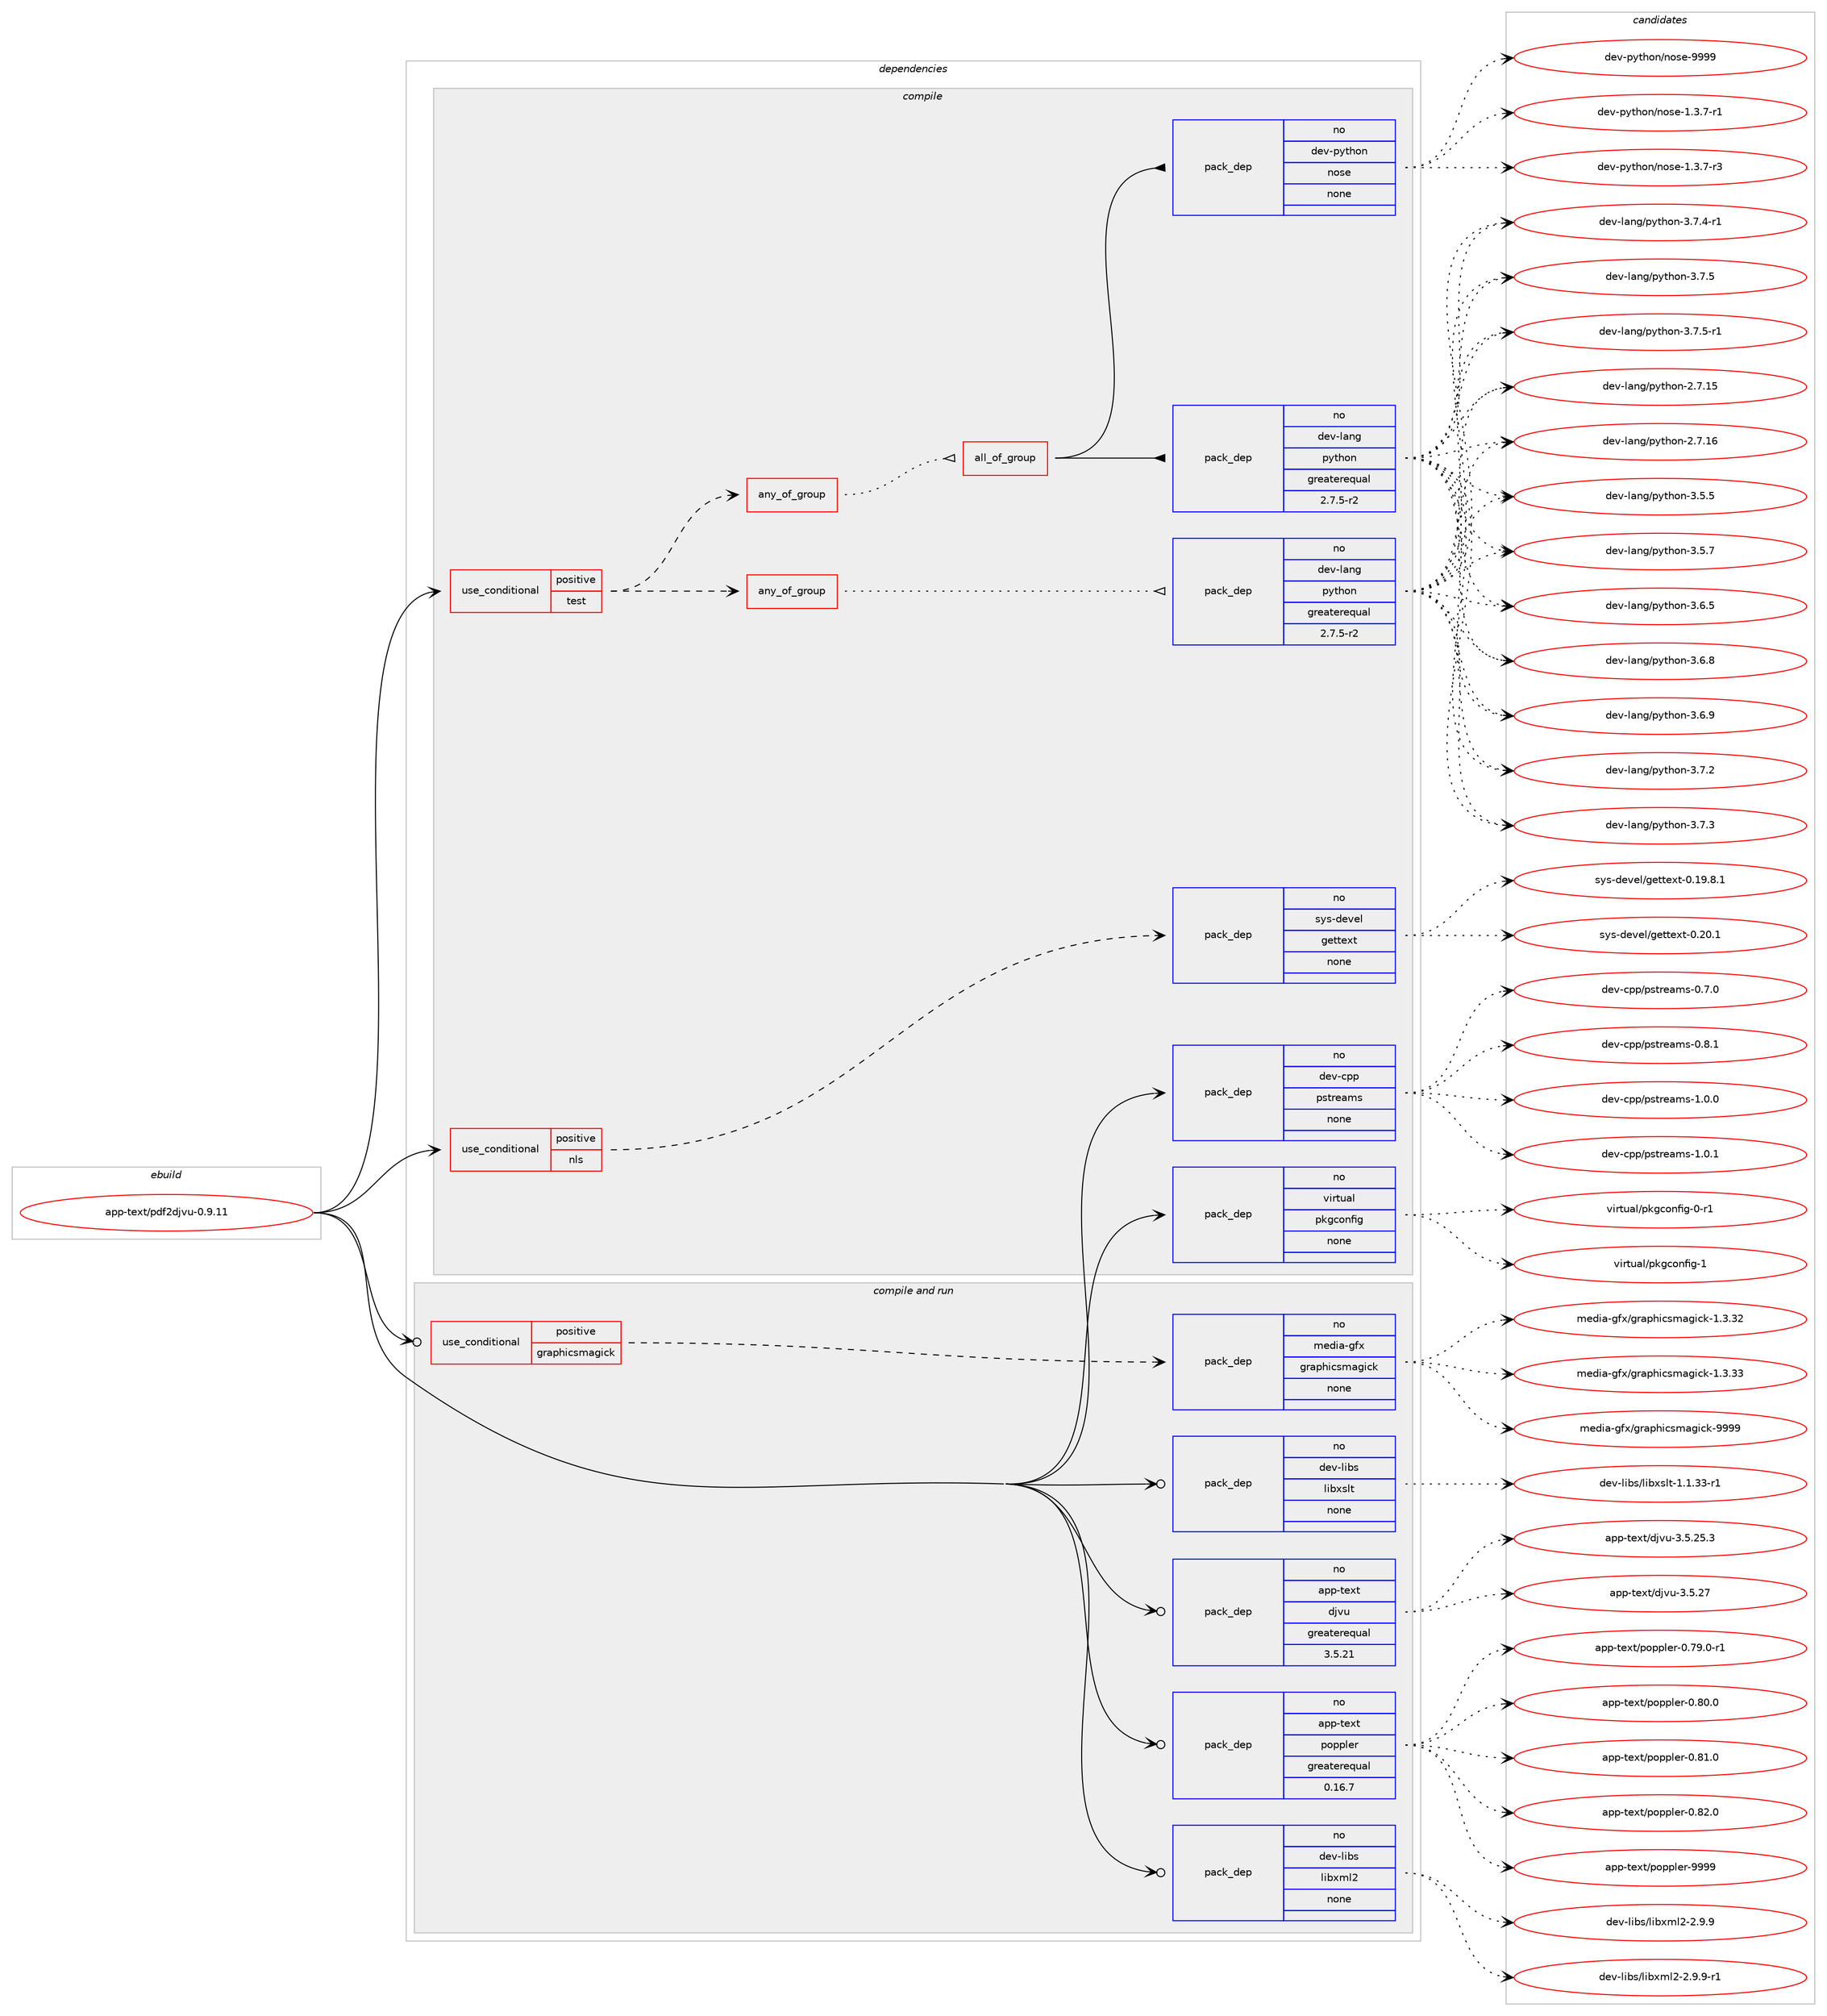 digraph prolog {

# *************
# Graph options
# *************

newrank=true;
concentrate=true;
compound=true;
graph [rankdir=LR,fontname=Helvetica,fontsize=10,ranksep=1.5];#, ranksep=2.5, nodesep=0.2];
edge  [arrowhead=vee];
node  [fontname=Helvetica,fontsize=10];

# **********
# The ebuild
# **********

subgraph cluster_leftcol {
color=gray;
rank=same;
label=<<i>ebuild</i>>;
id [label="app-text/pdf2djvu-0.9.11", color=red, width=4, href="../app-text/pdf2djvu-0.9.11.svg"];
}

# ****************
# The dependencies
# ****************

subgraph cluster_midcol {
color=gray;
label=<<i>dependencies</i>>;
subgraph cluster_compile {
fillcolor="#eeeeee";
style=filled;
label=<<i>compile</i>>;
subgraph cond121641 {
dependency511012 [label=<<TABLE BORDER="0" CELLBORDER="1" CELLSPACING="0" CELLPADDING="4"><TR><TD ROWSPAN="3" CELLPADDING="10">use_conditional</TD></TR><TR><TD>positive</TD></TR><TR><TD>nls</TD></TR></TABLE>>, shape=none, color=red];
subgraph pack380116 {
dependency511013 [label=<<TABLE BORDER="0" CELLBORDER="1" CELLSPACING="0" CELLPADDING="4" WIDTH="220"><TR><TD ROWSPAN="6" CELLPADDING="30">pack_dep</TD></TR><TR><TD WIDTH="110">no</TD></TR><TR><TD>sys-devel</TD></TR><TR><TD>gettext</TD></TR><TR><TD>none</TD></TR><TR><TD></TD></TR></TABLE>>, shape=none, color=blue];
}
dependency511012:e -> dependency511013:w [weight=20,style="dashed",arrowhead="vee"];
}
id:e -> dependency511012:w [weight=20,style="solid",arrowhead="vee"];
subgraph cond121642 {
dependency511014 [label=<<TABLE BORDER="0" CELLBORDER="1" CELLSPACING="0" CELLPADDING="4"><TR><TD ROWSPAN="3" CELLPADDING="10">use_conditional</TD></TR><TR><TD>positive</TD></TR><TR><TD>test</TD></TR></TABLE>>, shape=none, color=red];
subgraph any8931 {
dependency511015 [label=<<TABLE BORDER="0" CELLBORDER="1" CELLSPACING="0" CELLPADDING="4"><TR><TD CELLPADDING="10">any_of_group</TD></TR></TABLE>>, shape=none, color=red];subgraph pack380117 {
dependency511016 [label=<<TABLE BORDER="0" CELLBORDER="1" CELLSPACING="0" CELLPADDING="4" WIDTH="220"><TR><TD ROWSPAN="6" CELLPADDING="30">pack_dep</TD></TR><TR><TD WIDTH="110">no</TD></TR><TR><TD>dev-lang</TD></TR><TR><TD>python</TD></TR><TR><TD>greaterequal</TD></TR><TR><TD>2.7.5-r2</TD></TR></TABLE>>, shape=none, color=blue];
}
dependency511015:e -> dependency511016:w [weight=20,style="dotted",arrowhead="oinv"];
}
dependency511014:e -> dependency511015:w [weight=20,style="dashed",arrowhead="vee"];
subgraph any8932 {
dependency511017 [label=<<TABLE BORDER="0" CELLBORDER="1" CELLSPACING="0" CELLPADDING="4"><TR><TD CELLPADDING="10">any_of_group</TD></TR></TABLE>>, shape=none, color=red];subgraph all327 {
dependency511018 [label=<<TABLE BORDER="0" CELLBORDER="1" CELLSPACING="0" CELLPADDING="4"><TR><TD CELLPADDING="10">all_of_group</TD></TR></TABLE>>, shape=none, color=red];subgraph pack380118 {
dependency511019 [label=<<TABLE BORDER="0" CELLBORDER="1" CELLSPACING="0" CELLPADDING="4" WIDTH="220"><TR><TD ROWSPAN="6" CELLPADDING="30">pack_dep</TD></TR><TR><TD WIDTH="110">no</TD></TR><TR><TD>dev-lang</TD></TR><TR><TD>python</TD></TR><TR><TD>greaterequal</TD></TR><TR><TD>2.7.5-r2</TD></TR></TABLE>>, shape=none, color=blue];
}
dependency511018:e -> dependency511019:w [weight=20,style="solid",arrowhead="inv"];
subgraph pack380119 {
dependency511020 [label=<<TABLE BORDER="0" CELLBORDER="1" CELLSPACING="0" CELLPADDING="4" WIDTH="220"><TR><TD ROWSPAN="6" CELLPADDING="30">pack_dep</TD></TR><TR><TD WIDTH="110">no</TD></TR><TR><TD>dev-python</TD></TR><TR><TD>nose</TD></TR><TR><TD>none</TD></TR><TR><TD></TD></TR></TABLE>>, shape=none, color=blue];
}
dependency511018:e -> dependency511020:w [weight=20,style="solid",arrowhead="inv"];
}
dependency511017:e -> dependency511018:w [weight=20,style="dotted",arrowhead="oinv"];
}
dependency511014:e -> dependency511017:w [weight=20,style="dashed",arrowhead="vee"];
}
id:e -> dependency511014:w [weight=20,style="solid",arrowhead="vee"];
subgraph pack380120 {
dependency511021 [label=<<TABLE BORDER="0" CELLBORDER="1" CELLSPACING="0" CELLPADDING="4" WIDTH="220"><TR><TD ROWSPAN="6" CELLPADDING="30">pack_dep</TD></TR><TR><TD WIDTH="110">no</TD></TR><TR><TD>dev-cpp</TD></TR><TR><TD>pstreams</TD></TR><TR><TD>none</TD></TR><TR><TD></TD></TR></TABLE>>, shape=none, color=blue];
}
id:e -> dependency511021:w [weight=20,style="solid",arrowhead="vee"];
subgraph pack380121 {
dependency511022 [label=<<TABLE BORDER="0" CELLBORDER="1" CELLSPACING="0" CELLPADDING="4" WIDTH="220"><TR><TD ROWSPAN="6" CELLPADDING="30">pack_dep</TD></TR><TR><TD WIDTH="110">no</TD></TR><TR><TD>virtual</TD></TR><TR><TD>pkgconfig</TD></TR><TR><TD>none</TD></TR><TR><TD></TD></TR></TABLE>>, shape=none, color=blue];
}
id:e -> dependency511022:w [weight=20,style="solid",arrowhead="vee"];
}
subgraph cluster_compileandrun {
fillcolor="#eeeeee";
style=filled;
label=<<i>compile and run</i>>;
subgraph cond121643 {
dependency511023 [label=<<TABLE BORDER="0" CELLBORDER="1" CELLSPACING="0" CELLPADDING="4"><TR><TD ROWSPAN="3" CELLPADDING="10">use_conditional</TD></TR><TR><TD>positive</TD></TR><TR><TD>graphicsmagick</TD></TR></TABLE>>, shape=none, color=red];
subgraph pack380122 {
dependency511024 [label=<<TABLE BORDER="0" CELLBORDER="1" CELLSPACING="0" CELLPADDING="4" WIDTH="220"><TR><TD ROWSPAN="6" CELLPADDING="30">pack_dep</TD></TR><TR><TD WIDTH="110">no</TD></TR><TR><TD>media-gfx</TD></TR><TR><TD>graphicsmagick</TD></TR><TR><TD>none</TD></TR><TR><TD></TD></TR></TABLE>>, shape=none, color=blue];
}
dependency511023:e -> dependency511024:w [weight=20,style="dashed",arrowhead="vee"];
}
id:e -> dependency511023:w [weight=20,style="solid",arrowhead="odotvee"];
subgraph pack380123 {
dependency511025 [label=<<TABLE BORDER="0" CELLBORDER="1" CELLSPACING="0" CELLPADDING="4" WIDTH="220"><TR><TD ROWSPAN="6" CELLPADDING="30">pack_dep</TD></TR><TR><TD WIDTH="110">no</TD></TR><TR><TD>app-text</TD></TR><TR><TD>djvu</TD></TR><TR><TD>greaterequal</TD></TR><TR><TD>3.5.21</TD></TR></TABLE>>, shape=none, color=blue];
}
id:e -> dependency511025:w [weight=20,style="solid",arrowhead="odotvee"];
subgraph pack380124 {
dependency511026 [label=<<TABLE BORDER="0" CELLBORDER="1" CELLSPACING="0" CELLPADDING="4" WIDTH="220"><TR><TD ROWSPAN="6" CELLPADDING="30">pack_dep</TD></TR><TR><TD WIDTH="110">no</TD></TR><TR><TD>app-text</TD></TR><TR><TD>poppler</TD></TR><TR><TD>greaterequal</TD></TR><TR><TD>0.16.7</TD></TR></TABLE>>, shape=none, color=blue];
}
id:e -> dependency511026:w [weight=20,style="solid",arrowhead="odotvee"];
subgraph pack380125 {
dependency511027 [label=<<TABLE BORDER="0" CELLBORDER="1" CELLSPACING="0" CELLPADDING="4" WIDTH="220"><TR><TD ROWSPAN="6" CELLPADDING="30">pack_dep</TD></TR><TR><TD WIDTH="110">no</TD></TR><TR><TD>dev-libs</TD></TR><TR><TD>libxml2</TD></TR><TR><TD>none</TD></TR><TR><TD></TD></TR></TABLE>>, shape=none, color=blue];
}
id:e -> dependency511027:w [weight=20,style="solid",arrowhead="odotvee"];
subgraph pack380126 {
dependency511028 [label=<<TABLE BORDER="0" CELLBORDER="1" CELLSPACING="0" CELLPADDING="4" WIDTH="220"><TR><TD ROWSPAN="6" CELLPADDING="30">pack_dep</TD></TR><TR><TD WIDTH="110">no</TD></TR><TR><TD>dev-libs</TD></TR><TR><TD>libxslt</TD></TR><TR><TD>none</TD></TR><TR><TD></TD></TR></TABLE>>, shape=none, color=blue];
}
id:e -> dependency511028:w [weight=20,style="solid",arrowhead="odotvee"];
}
subgraph cluster_run {
fillcolor="#eeeeee";
style=filled;
label=<<i>run</i>>;
}
}

# **************
# The candidates
# **************

subgraph cluster_choices {
rank=same;
color=gray;
label=<<i>candidates</i>>;

subgraph choice380116 {
color=black;
nodesep=1;
choice1151211154510010111810110847103101116116101120116454846495746564649 [label="sys-devel/gettext-0.19.8.1", color=red, width=4,href="../sys-devel/gettext-0.19.8.1.svg"];
choice115121115451001011181011084710310111611610112011645484650484649 [label="sys-devel/gettext-0.20.1", color=red, width=4,href="../sys-devel/gettext-0.20.1.svg"];
dependency511013:e -> choice1151211154510010111810110847103101116116101120116454846495746564649:w [style=dotted,weight="100"];
dependency511013:e -> choice115121115451001011181011084710310111611610112011645484650484649:w [style=dotted,weight="100"];
}
subgraph choice380117 {
color=black;
nodesep=1;
choice10010111845108971101034711212111610411111045504655464953 [label="dev-lang/python-2.7.15", color=red, width=4,href="../dev-lang/python-2.7.15.svg"];
choice10010111845108971101034711212111610411111045504655464954 [label="dev-lang/python-2.7.16", color=red, width=4,href="../dev-lang/python-2.7.16.svg"];
choice100101118451089711010347112121116104111110455146534653 [label="dev-lang/python-3.5.5", color=red, width=4,href="../dev-lang/python-3.5.5.svg"];
choice100101118451089711010347112121116104111110455146534655 [label="dev-lang/python-3.5.7", color=red, width=4,href="../dev-lang/python-3.5.7.svg"];
choice100101118451089711010347112121116104111110455146544653 [label="dev-lang/python-3.6.5", color=red, width=4,href="../dev-lang/python-3.6.5.svg"];
choice100101118451089711010347112121116104111110455146544656 [label="dev-lang/python-3.6.8", color=red, width=4,href="../dev-lang/python-3.6.8.svg"];
choice100101118451089711010347112121116104111110455146544657 [label="dev-lang/python-3.6.9", color=red, width=4,href="../dev-lang/python-3.6.9.svg"];
choice100101118451089711010347112121116104111110455146554650 [label="dev-lang/python-3.7.2", color=red, width=4,href="../dev-lang/python-3.7.2.svg"];
choice100101118451089711010347112121116104111110455146554651 [label="dev-lang/python-3.7.3", color=red, width=4,href="../dev-lang/python-3.7.3.svg"];
choice1001011184510897110103471121211161041111104551465546524511449 [label="dev-lang/python-3.7.4-r1", color=red, width=4,href="../dev-lang/python-3.7.4-r1.svg"];
choice100101118451089711010347112121116104111110455146554653 [label="dev-lang/python-3.7.5", color=red, width=4,href="../dev-lang/python-3.7.5.svg"];
choice1001011184510897110103471121211161041111104551465546534511449 [label="dev-lang/python-3.7.5-r1", color=red, width=4,href="../dev-lang/python-3.7.5-r1.svg"];
dependency511016:e -> choice10010111845108971101034711212111610411111045504655464953:w [style=dotted,weight="100"];
dependency511016:e -> choice10010111845108971101034711212111610411111045504655464954:w [style=dotted,weight="100"];
dependency511016:e -> choice100101118451089711010347112121116104111110455146534653:w [style=dotted,weight="100"];
dependency511016:e -> choice100101118451089711010347112121116104111110455146534655:w [style=dotted,weight="100"];
dependency511016:e -> choice100101118451089711010347112121116104111110455146544653:w [style=dotted,weight="100"];
dependency511016:e -> choice100101118451089711010347112121116104111110455146544656:w [style=dotted,weight="100"];
dependency511016:e -> choice100101118451089711010347112121116104111110455146544657:w [style=dotted,weight="100"];
dependency511016:e -> choice100101118451089711010347112121116104111110455146554650:w [style=dotted,weight="100"];
dependency511016:e -> choice100101118451089711010347112121116104111110455146554651:w [style=dotted,weight="100"];
dependency511016:e -> choice1001011184510897110103471121211161041111104551465546524511449:w [style=dotted,weight="100"];
dependency511016:e -> choice100101118451089711010347112121116104111110455146554653:w [style=dotted,weight="100"];
dependency511016:e -> choice1001011184510897110103471121211161041111104551465546534511449:w [style=dotted,weight="100"];
}
subgraph choice380118 {
color=black;
nodesep=1;
choice10010111845108971101034711212111610411111045504655464953 [label="dev-lang/python-2.7.15", color=red, width=4,href="../dev-lang/python-2.7.15.svg"];
choice10010111845108971101034711212111610411111045504655464954 [label="dev-lang/python-2.7.16", color=red, width=4,href="../dev-lang/python-2.7.16.svg"];
choice100101118451089711010347112121116104111110455146534653 [label="dev-lang/python-3.5.5", color=red, width=4,href="../dev-lang/python-3.5.5.svg"];
choice100101118451089711010347112121116104111110455146534655 [label="dev-lang/python-3.5.7", color=red, width=4,href="../dev-lang/python-3.5.7.svg"];
choice100101118451089711010347112121116104111110455146544653 [label="dev-lang/python-3.6.5", color=red, width=4,href="../dev-lang/python-3.6.5.svg"];
choice100101118451089711010347112121116104111110455146544656 [label="dev-lang/python-3.6.8", color=red, width=4,href="../dev-lang/python-3.6.8.svg"];
choice100101118451089711010347112121116104111110455146544657 [label="dev-lang/python-3.6.9", color=red, width=4,href="../dev-lang/python-3.6.9.svg"];
choice100101118451089711010347112121116104111110455146554650 [label="dev-lang/python-3.7.2", color=red, width=4,href="../dev-lang/python-3.7.2.svg"];
choice100101118451089711010347112121116104111110455146554651 [label="dev-lang/python-3.7.3", color=red, width=4,href="../dev-lang/python-3.7.3.svg"];
choice1001011184510897110103471121211161041111104551465546524511449 [label="dev-lang/python-3.7.4-r1", color=red, width=4,href="../dev-lang/python-3.7.4-r1.svg"];
choice100101118451089711010347112121116104111110455146554653 [label="dev-lang/python-3.7.5", color=red, width=4,href="../dev-lang/python-3.7.5.svg"];
choice1001011184510897110103471121211161041111104551465546534511449 [label="dev-lang/python-3.7.5-r1", color=red, width=4,href="../dev-lang/python-3.7.5-r1.svg"];
dependency511019:e -> choice10010111845108971101034711212111610411111045504655464953:w [style=dotted,weight="100"];
dependency511019:e -> choice10010111845108971101034711212111610411111045504655464954:w [style=dotted,weight="100"];
dependency511019:e -> choice100101118451089711010347112121116104111110455146534653:w [style=dotted,weight="100"];
dependency511019:e -> choice100101118451089711010347112121116104111110455146534655:w [style=dotted,weight="100"];
dependency511019:e -> choice100101118451089711010347112121116104111110455146544653:w [style=dotted,weight="100"];
dependency511019:e -> choice100101118451089711010347112121116104111110455146544656:w [style=dotted,weight="100"];
dependency511019:e -> choice100101118451089711010347112121116104111110455146544657:w [style=dotted,weight="100"];
dependency511019:e -> choice100101118451089711010347112121116104111110455146554650:w [style=dotted,weight="100"];
dependency511019:e -> choice100101118451089711010347112121116104111110455146554651:w [style=dotted,weight="100"];
dependency511019:e -> choice1001011184510897110103471121211161041111104551465546524511449:w [style=dotted,weight="100"];
dependency511019:e -> choice100101118451089711010347112121116104111110455146554653:w [style=dotted,weight="100"];
dependency511019:e -> choice1001011184510897110103471121211161041111104551465546534511449:w [style=dotted,weight="100"];
}
subgraph choice380119 {
color=black;
nodesep=1;
choice10010111845112121116104111110471101111151014549465146554511449 [label="dev-python/nose-1.3.7-r1", color=red, width=4,href="../dev-python/nose-1.3.7-r1.svg"];
choice10010111845112121116104111110471101111151014549465146554511451 [label="dev-python/nose-1.3.7-r3", color=red, width=4,href="../dev-python/nose-1.3.7-r3.svg"];
choice10010111845112121116104111110471101111151014557575757 [label="dev-python/nose-9999", color=red, width=4,href="../dev-python/nose-9999.svg"];
dependency511020:e -> choice10010111845112121116104111110471101111151014549465146554511449:w [style=dotted,weight="100"];
dependency511020:e -> choice10010111845112121116104111110471101111151014549465146554511451:w [style=dotted,weight="100"];
dependency511020:e -> choice10010111845112121116104111110471101111151014557575757:w [style=dotted,weight="100"];
}
subgraph choice380120 {
color=black;
nodesep=1;
choice10010111845991121124711211511611410197109115454846554648 [label="dev-cpp/pstreams-0.7.0", color=red, width=4,href="../dev-cpp/pstreams-0.7.0.svg"];
choice10010111845991121124711211511611410197109115454846564649 [label="dev-cpp/pstreams-0.8.1", color=red, width=4,href="../dev-cpp/pstreams-0.8.1.svg"];
choice10010111845991121124711211511611410197109115454946484648 [label="dev-cpp/pstreams-1.0.0", color=red, width=4,href="../dev-cpp/pstreams-1.0.0.svg"];
choice10010111845991121124711211511611410197109115454946484649 [label="dev-cpp/pstreams-1.0.1", color=red, width=4,href="../dev-cpp/pstreams-1.0.1.svg"];
dependency511021:e -> choice10010111845991121124711211511611410197109115454846554648:w [style=dotted,weight="100"];
dependency511021:e -> choice10010111845991121124711211511611410197109115454846564649:w [style=dotted,weight="100"];
dependency511021:e -> choice10010111845991121124711211511611410197109115454946484648:w [style=dotted,weight="100"];
dependency511021:e -> choice10010111845991121124711211511611410197109115454946484649:w [style=dotted,weight="100"];
}
subgraph choice380121 {
color=black;
nodesep=1;
choice11810511411611797108471121071039911111010210510345484511449 [label="virtual/pkgconfig-0-r1", color=red, width=4,href="../virtual/pkgconfig-0-r1.svg"];
choice1181051141161179710847112107103991111101021051034549 [label="virtual/pkgconfig-1", color=red, width=4,href="../virtual/pkgconfig-1.svg"];
dependency511022:e -> choice11810511411611797108471121071039911111010210510345484511449:w [style=dotted,weight="100"];
dependency511022:e -> choice1181051141161179710847112107103991111101021051034549:w [style=dotted,weight="100"];
}
subgraph choice380122 {
color=black;
nodesep=1;
choice1091011001059745103102120471031149711210410599115109971031059910745494651465150 [label="media-gfx/graphicsmagick-1.3.32", color=red, width=4,href="../media-gfx/graphicsmagick-1.3.32.svg"];
choice1091011001059745103102120471031149711210410599115109971031059910745494651465151 [label="media-gfx/graphicsmagick-1.3.33", color=red, width=4,href="../media-gfx/graphicsmagick-1.3.33.svg"];
choice109101100105974510310212047103114971121041059911510997103105991074557575757 [label="media-gfx/graphicsmagick-9999", color=red, width=4,href="../media-gfx/graphicsmagick-9999.svg"];
dependency511024:e -> choice1091011001059745103102120471031149711210410599115109971031059910745494651465150:w [style=dotted,weight="100"];
dependency511024:e -> choice1091011001059745103102120471031149711210410599115109971031059910745494651465151:w [style=dotted,weight="100"];
dependency511024:e -> choice109101100105974510310212047103114971121041059911510997103105991074557575757:w [style=dotted,weight="100"];
}
subgraph choice380123 {
color=black;
nodesep=1;
choice971121124511610112011647100106118117455146534650534651 [label="app-text/djvu-3.5.25.3", color=red, width=4,href="../app-text/djvu-3.5.25.3.svg"];
choice97112112451161011201164710010611811745514653465055 [label="app-text/djvu-3.5.27", color=red, width=4,href="../app-text/djvu-3.5.27.svg"];
dependency511025:e -> choice971121124511610112011647100106118117455146534650534651:w [style=dotted,weight="100"];
dependency511025:e -> choice97112112451161011201164710010611811745514653465055:w [style=dotted,weight="100"];
}
subgraph choice380124 {
color=black;
nodesep=1;
choice971121124511610112011647112111112112108101114454846555746484511449 [label="app-text/poppler-0.79.0-r1", color=red, width=4,href="../app-text/poppler-0.79.0-r1.svg"];
choice97112112451161011201164711211111211210810111445484656484648 [label="app-text/poppler-0.80.0", color=red, width=4,href="../app-text/poppler-0.80.0.svg"];
choice97112112451161011201164711211111211210810111445484656494648 [label="app-text/poppler-0.81.0", color=red, width=4,href="../app-text/poppler-0.81.0.svg"];
choice97112112451161011201164711211111211210810111445484656504648 [label="app-text/poppler-0.82.0", color=red, width=4,href="../app-text/poppler-0.82.0.svg"];
choice9711211245116101120116471121111121121081011144557575757 [label="app-text/poppler-9999", color=red, width=4,href="../app-text/poppler-9999.svg"];
dependency511026:e -> choice971121124511610112011647112111112112108101114454846555746484511449:w [style=dotted,weight="100"];
dependency511026:e -> choice97112112451161011201164711211111211210810111445484656484648:w [style=dotted,weight="100"];
dependency511026:e -> choice97112112451161011201164711211111211210810111445484656494648:w [style=dotted,weight="100"];
dependency511026:e -> choice97112112451161011201164711211111211210810111445484656504648:w [style=dotted,weight="100"];
dependency511026:e -> choice9711211245116101120116471121111121121081011144557575757:w [style=dotted,weight="100"];
}
subgraph choice380125 {
color=black;
nodesep=1;
choice1001011184510810598115471081059812010910850455046574657 [label="dev-libs/libxml2-2.9.9", color=red, width=4,href="../dev-libs/libxml2-2.9.9.svg"];
choice10010111845108105981154710810598120109108504550465746574511449 [label="dev-libs/libxml2-2.9.9-r1", color=red, width=4,href="../dev-libs/libxml2-2.9.9-r1.svg"];
dependency511027:e -> choice1001011184510810598115471081059812010910850455046574657:w [style=dotted,weight="100"];
dependency511027:e -> choice10010111845108105981154710810598120109108504550465746574511449:w [style=dotted,weight="100"];
}
subgraph choice380126 {
color=black;
nodesep=1;
choice10010111845108105981154710810598120115108116454946494651514511449 [label="dev-libs/libxslt-1.1.33-r1", color=red, width=4,href="../dev-libs/libxslt-1.1.33-r1.svg"];
dependency511028:e -> choice10010111845108105981154710810598120115108116454946494651514511449:w [style=dotted,weight="100"];
}
}

}
